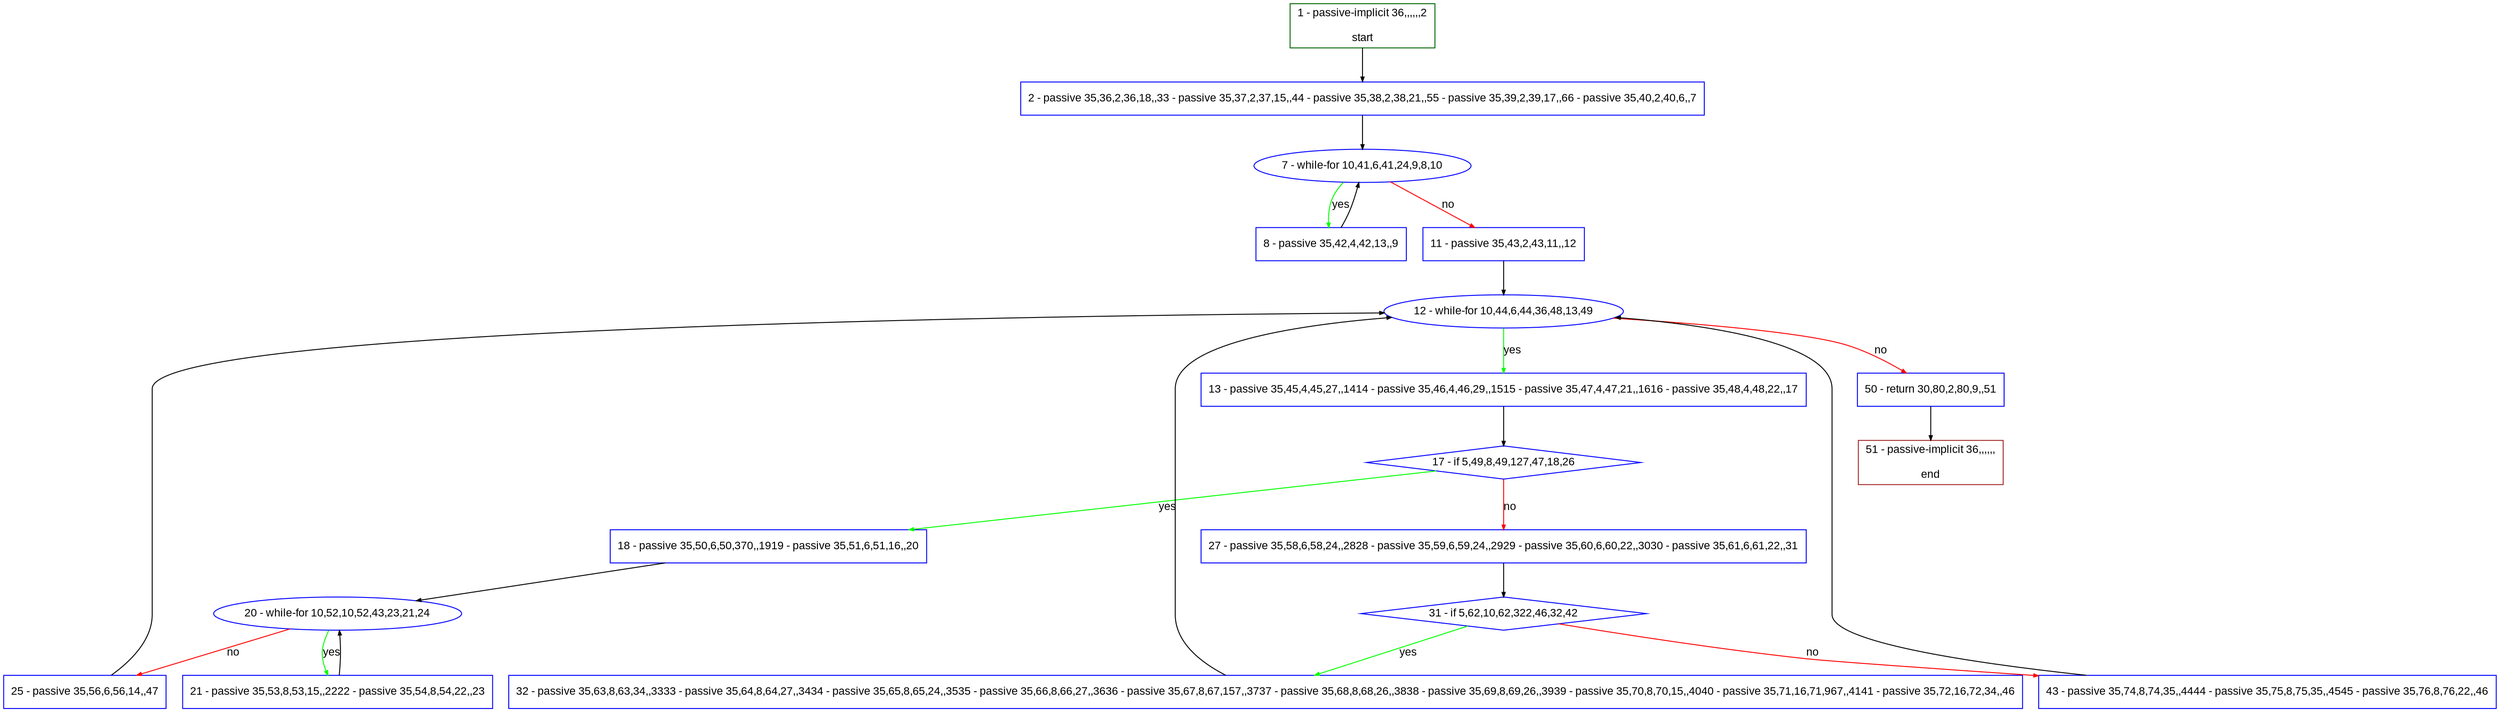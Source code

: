 digraph "" {
  graph [pack="true", label="", fontsize="12", packmode="clust", fontname="Arial", fillcolor="#FFFFCC", bgcolor="white", style="rounded,filled", compound="true"];
  node [node_initialized="no", label="", color="grey", fontsize="12", fillcolor="white", fontname="Arial", style="filled", shape="rectangle", compound="true", fixedsize="false"];
  edge [fontcolor="black", arrowhead="normal", arrowtail="none", arrowsize="0.5", ltail="", label="", color="black", fontsize="12", lhead="", fontname="Arial", dir="forward", compound="true"];
  __N1 [label="2 - passive 35,36,2,36,18,,33 - passive 35,37,2,37,15,,44 - passive 35,38,2,38,21,,55 - passive 35,39,2,39,17,,66 - passive 35,40,2,40,6,,7", color="#0000ff", fillcolor="#ffffff", style="filled", shape="box"];
  __N2 [label="1 - passive-implicit 36,,,,,,2\n\nstart", color="#006400", fillcolor="#ffffff", style="filled", shape="box"];
  __N3 [label="7 - while-for 10,41,6,41,24,9,8,10", color="#0000ff", fillcolor="#ffffff", style="filled", shape="oval"];
  __N4 [label="8 - passive 35,42,4,42,13,,9", color="#0000ff", fillcolor="#ffffff", style="filled", shape="box"];
  __N5 [label="11 - passive 35,43,2,43,11,,12", color="#0000ff", fillcolor="#ffffff", style="filled", shape="box"];
  __N6 [label="12 - while-for 10,44,6,44,36,48,13,49", color="#0000ff", fillcolor="#ffffff", style="filled", shape="oval"];
  __N7 [label="13 - passive 35,45,4,45,27,,1414 - passive 35,46,4,46,29,,1515 - passive 35,47,4,47,21,,1616 - passive 35,48,4,48,22,,17", color="#0000ff", fillcolor="#ffffff", style="filled", shape="box"];
  __N8 [label="50 - return 30,80,2,80,9,,51", color="#0000ff", fillcolor="#ffffff", style="filled", shape="box"];
  __N9 [label="17 - if 5,49,8,49,127,47,18,26", color="#0000ff", fillcolor="#ffffff", style="filled", shape="diamond"];
  __N10 [label="18 - passive 35,50,6,50,370,,1919 - passive 35,51,6,51,16,,20", color="#0000ff", fillcolor="#ffffff", style="filled", shape="box"];
  __N11 [label="27 - passive 35,58,6,58,24,,2828 - passive 35,59,6,59,24,,2929 - passive 35,60,6,60,22,,3030 - passive 35,61,6,61,22,,31", color="#0000ff", fillcolor="#ffffff", style="filled", shape="box"];
  __N12 [label="20 - while-for 10,52,10,52,43,23,21,24", color="#0000ff", fillcolor="#ffffff", style="filled", shape="oval"];
  __N13 [label="21 - passive 35,53,8,53,15,,2222 - passive 35,54,8,54,22,,23", color="#0000ff", fillcolor="#ffffff", style="filled", shape="box"];
  __N14 [label="25 - passive 35,56,6,56,14,,47", color="#0000ff", fillcolor="#ffffff", style="filled", shape="box"];
  __N15 [label="31 - if 5,62,10,62,322,46,32,42", color="#0000ff", fillcolor="#ffffff", style="filled", shape="diamond"];
  __N16 [label="32 - passive 35,63,8,63,34,,3333 - passive 35,64,8,64,27,,3434 - passive 35,65,8,65,24,,3535 - passive 35,66,8,66,27,,3636 - passive 35,67,8,67,157,,3737 - passive 35,68,8,68,26,,3838 - passive 35,69,8,69,26,,3939 - passive 35,70,8,70,15,,4040 - passive 35,71,16,71,967,,4141 - passive 35,72,16,72,34,,46", color="#0000ff", fillcolor="#ffffff", style="filled", shape="box"];
  __N17 [label="43 - passive 35,74,8,74,35,,4444 - passive 35,75,8,75,35,,4545 - passive 35,76,8,76,22,,46", color="#0000ff", fillcolor="#ffffff", style="filled", shape="box"];
  __N18 [label="51 - passive-implicit 36,,,,,,\n\nend", color="#a52a2a", fillcolor="#ffffff", style="filled", shape="box"];
  __N2 -> __N1 [arrowhead="normal", arrowtail="none", color="#000000", label="", dir="forward"];
  __N1 -> __N3 [arrowhead="normal", arrowtail="none", color="#000000", label="", dir="forward"];
  __N3 -> __N4 [arrowhead="normal", arrowtail="none", color="#00ff00", label="yes", dir="forward"];
  __N4 -> __N3 [arrowhead="normal", arrowtail="none", color="#000000", label="", dir="forward"];
  __N3 -> __N5 [arrowhead="normal", arrowtail="none", color="#ff0000", label="no", dir="forward"];
  __N5 -> __N6 [arrowhead="normal", arrowtail="none", color="#000000", label="", dir="forward"];
  __N6 -> __N7 [arrowhead="normal", arrowtail="none", color="#00ff00", label="yes", dir="forward"];
  __N6 -> __N8 [arrowhead="normal", arrowtail="none", color="#ff0000", label="no", dir="forward"];
  __N7 -> __N9 [arrowhead="normal", arrowtail="none", color="#000000", label="", dir="forward"];
  __N9 -> __N10 [arrowhead="normal", arrowtail="none", color="#00ff00", label="yes", dir="forward"];
  __N9 -> __N11 [arrowhead="normal", arrowtail="none", color="#ff0000", label="no", dir="forward"];
  __N10 -> __N12 [arrowhead="normal", arrowtail="none", color="#000000", label="", dir="forward"];
  __N12 -> __N13 [arrowhead="normal", arrowtail="none", color="#00ff00", label="yes", dir="forward"];
  __N13 -> __N12 [arrowhead="normal", arrowtail="none", color="#000000", label="", dir="forward"];
  __N12 -> __N14 [arrowhead="normal", arrowtail="none", color="#ff0000", label="no", dir="forward"];
  __N14 -> __N6 [arrowhead="normal", arrowtail="none", color="#000000", label="", dir="forward"];
  __N11 -> __N15 [arrowhead="normal", arrowtail="none", color="#000000", label="", dir="forward"];
  __N15 -> __N16 [arrowhead="normal", arrowtail="none", color="#00ff00", label="yes", dir="forward"];
  __N15 -> __N17 [arrowhead="normal", arrowtail="none", color="#ff0000", label="no", dir="forward"];
  __N16 -> __N6 [arrowhead="normal", arrowtail="none", color="#000000", label="", dir="forward"];
  __N17 -> __N6 [arrowhead="normal", arrowtail="none", color="#000000", label="", dir="forward"];
  __N8 -> __N18 [arrowhead="normal", arrowtail="none", color="#000000", label="", dir="forward"];
}
